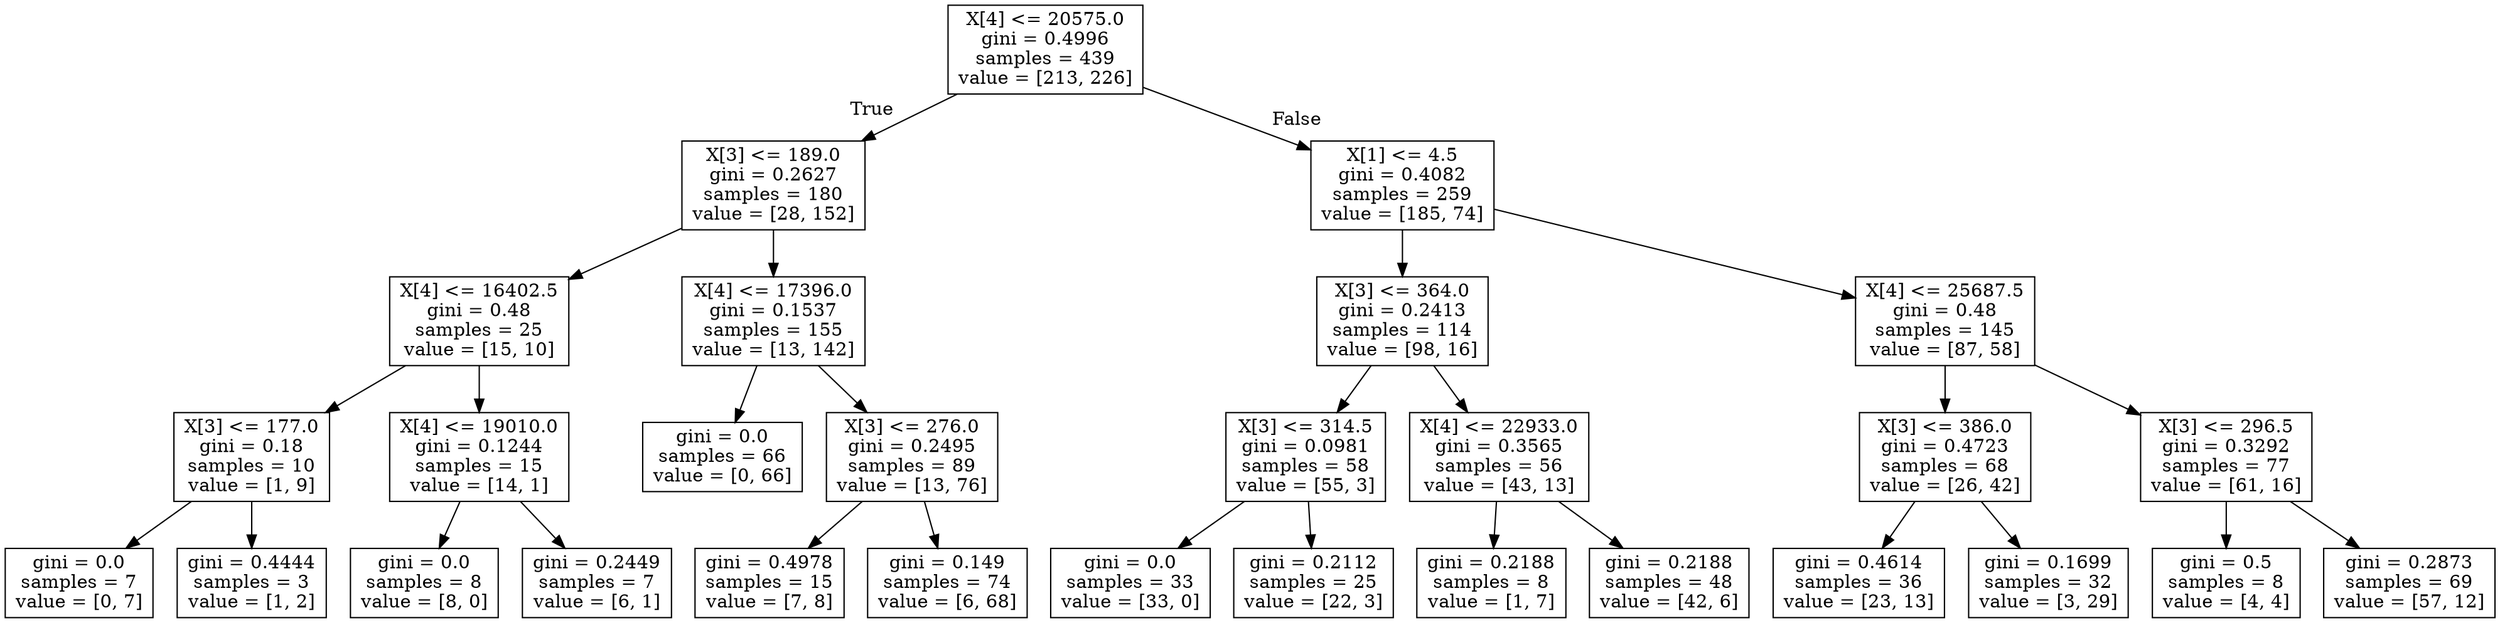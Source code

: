 digraph Tree {
node [shape=box] ;
0 [label="X[4] <= 20575.0\ngini = 0.4996\nsamples = 439\nvalue = [213, 226]"] ;
1 [label="X[3] <= 189.0\ngini = 0.2627\nsamples = 180\nvalue = [28, 152]"] ;
0 -> 1 [labeldistance=2.5, labelangle=45, headlabel="True"] ;
2 [label="X[4] <= 16402.5\ngini = 0.48\nsamples = 25\nvalue = [15, 10]"] ;
1 -> 2 ;
3 [label="X[3] <= 177.0\ngini = 0.18\nsamples = 10\nvalue = [1, 9]"] ;
2 -> 3 ;
4 [label="gini = 0.0\nsamples = 7\nvalue = [0, 7]"] ;
3 -> 4 ;
5 [label="gini = 0.4444\nsamples = 3\nvalue = [1, 2]"] ;
3 -> 5 ;
6 [label="X[4] <= 19010.0\ngini = 0.1244\nsamples = 15\nvalue = [14, 1]"] ;
2 -> 6 ;
7 [label="gini = 0.0\nsamples = 8\nvalue = [8, 0]"] ;
6 -> 7 ;
8 [label="gini = 0.2449\nsamples = 7\nvalue = [6, 1]"] ;
6 -> 8 ;
9 [label="X[4] <= 17396.0\ngini = 0.1537\nsamples = 155\nvalue = [13, 142]"] ;
1 -> 9 ;
10 [label="gini = 0.0\nsamples = 66\nvalue = [0, 66]"] ;
9 -> 10 ;
11 [label="X[3] <= 276.0\ngini = 0.2495\nsamples = 89\nvalue = [13, 76]"] ;
9 -> 11 ;
12 [label="gini = 0.4978\nsamples = 15\nvalue = [7, 8]"] ;
11 -> 12 ;
13 [label="gini = 0.149\nsamples = 74\nvalue = [6, 68]"] ;
11 -> 13 ;
14 [label="X[1] <= 4.5\ngini = 0.4082\nsamples = 259\nvalue = [185, 74]"] ;
0 -> 14 [labeldistance=2.5, labelangle=-45, headlabel="False"] ;
15 [label="X[3] <= 364.0\ngini = 0.2413\nsamples = 114\nvalue = [98, 16]"] ;
14 -> 15 ;
16 [label="X[3] <= 314.5\ngini = 0.0981\nsamples = 58\nvalue = [55, 3]"] ;
15 -> 16 ;
17 [label="gini = 0.0\nsamples = 33\nvalue = [33, 0]"] ;
16 -> 17 ;
18 [label="gini = 0.2112\nsamples = 25\nvalue = [22, 3]"] ;
16 -> 18 ;
19 [label="X[4] <= 22933.0\ngini = 0.3565\nsamples = 56\nvalue = [43, 13]"] ;
15 -> 19 ;
20 [label="gini = 0.2188\nsamples = 8\nvalue = [1, 7]"] ;
19 -> 20 ;
21 [label="gini = 0.2188\nsamples = 48\nvalue = [42, 6]"] ;
19 -> 21 ;
22 [label="X[4] <= 25687.5\ngini = 0.48\nsamples = 145\nvalue = [87, 58]"] ;
14 -> 22 ;
23 [label="X[3] <= 386.0\ngini = 0.4723\nsamples = 68\nvalue = [26, 42]"] ;
22 -> 23 ;
24 [label="gini = 0.4614\nsamples = 36\nvalue = [23, 13]"] ;
23 -> 24 ;
25 [label="gini = 0.1699\nsamples = 32\nvalue = [3, 29]"] ;
23 -> 25 ;
26 [label="X[3] <= 296.5\ngini = 0.3292\nsamples = 77\nvalue = [61, 16]"] ;
22 -> 26 ;
27 [label="gini = 0.5\nsamples = 8\nvalue = [4, 4]"] ;
26 -> 27 ;
28 [label="gini = 0.2873\nsamples = 69\nvalue = [57, 12]"] ;
26 -> 28 ;
}